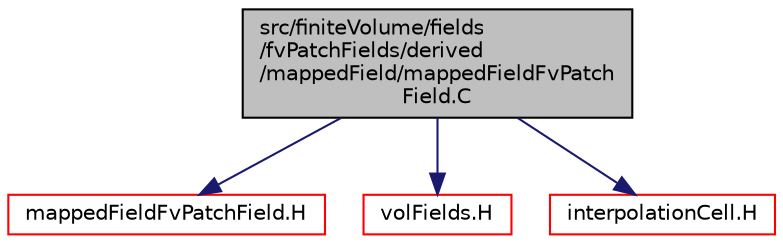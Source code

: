digraph "src/finiteVolume/fields/fvPatchFields/derived/mappedField/mappedFieldFvPatchField.C"
{
  bgcolor="transparent";
  edge [fontname="Helvetica",fontsize="10",labelfontname="Helvetica",labelfontsize="10"];
  node [fontname="Helvetica",fontsize="10",shape=record];
  Node0 [label="src/finiteVolume/fields\l/fvPatchFields/derived\l/mappedField/mappedFieldFvPatch\lField.C",height=0.2,width=0.4,color="black", fillcolor="grey75", style="filled", fontcolor="black"];
  Node0 -> Node1 [color="midnightblue",fontsize="10",style="solid",fontname="Helvetica"];
  Node1 [label="mappedFieldFvPatchField.H",height=0.2,width=0.4,color="red",URL="$a02168.html"];
  Node0 -> Node340 [color="midnightblue",fontsize="10",style="solid",fontname="Helvetica"];
  Node340 [label="volFields.H",height=0.2,width=0.4,color="red",URL="$a02912.html"];
  Node0 -> Node364 [color="midnightblue",fontsize="10",style="solid",fontname="Helvetica"];
  Node364 [label="interpolationCell.H",height=0.2,width=0.4,color="red",URL="$a03965.html"];
}
